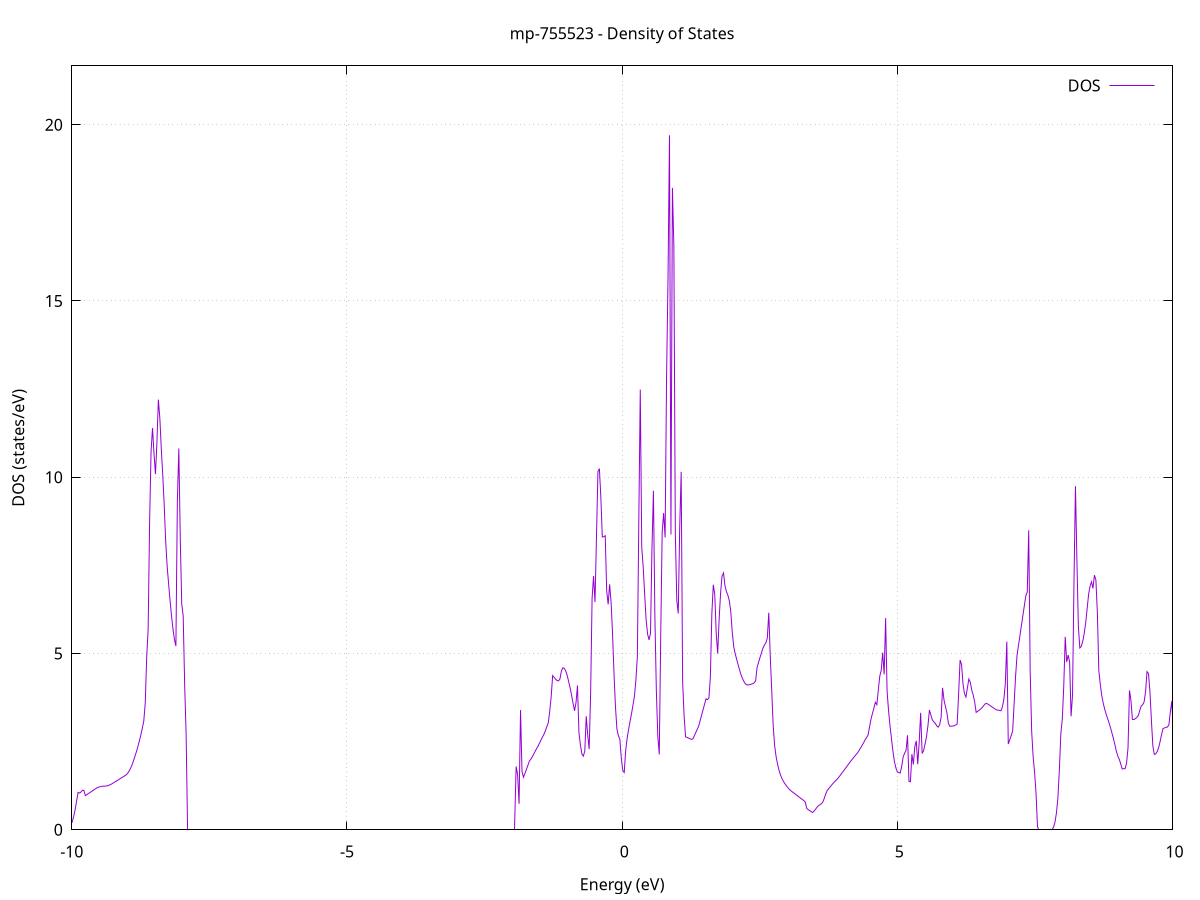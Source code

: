 set title 'mp-755523 - Density of States'
set xlabel 'Energy (eV)'
set ylabel 'DOS (states/eV)'
set grid
set xrange [-10:10]
set yrange [0:21.668]
set xzeroaxis lt -1
set terminal png size 800,600
set output 'mp-755523_dos_gnuplot.png'
plot '-' using 1:2 with lines title 'DOS'
-33.262700 0.000000
-33.236200 0.000000
-33.209600 0.000000
-33.183100 0.000000
-33.156600 0.000000
-33.130000 0.000000
-33.103500 0.000000
-33.077000 0.000000
-33.050400 0.000000
-33.023900 0.000000
-32.997400 0.000000
-32.970800 0.000000
-32.944300 0.000000
-32.917700 0.000000
-32.891200 0.000000
-32.864700 0.000000
-32.838100 0.000000
-32.811600 0.000000
-32.785100 0.000000
-32.758500 0.000000
-32.732000 0.000000
-32.705500 0.000000
-32.678900 0.000000
-32.652400 0.000000
-32.625900 0.000000
-32.599300 0.000000
-32.572800 0.000000
-32.546300 0.000000
-32.519700 0.000000
-32.493200 0.000000
-32.466700 0.000000
-32.440100 0.000000
-32.413600 0.000000
-32.387100 0.000000
-32.360500 0.000000
-32.334000 0.000000
-32.307500 0.000000
-32.280900 0.000000
-32.254400 0.000000
-32.227900 0.000000
-32.201300 0.000000
-32.174800 0.000000
-32.148300 0.000000
-32.121700 0.000000
-32.095200 0.000000
-32.068700 0.000000
-32.042100 0.000000
-32.015600 0.000000
-31.989100 0.000000
-31.962500 0.000000
-31.936000 0.000000
-31.909500 0.000000
-31.882900 0.000000
-31.856400 0.000000
-31.829900 0.000000
-31.803300 0.000000
-31.776800 0.000000
-31.750200 0.000000
-31.723700 0.000000
-31.697200 0.000000
-31.670600 0.000000
-31.644100 0.000000
-31.617600 0.000000
-31.591000 0.000000
-31.564500 0.000000
-31.538000 0.000000
-31.511400 0.000000
-31.484900 0.000000
-31.458400 0.000000
-31.431800 0.000000
-31.405300 0.000000
-31.378800 0.000000
-31.352200 0.000000
-31.325700 0.000000
-31.299200 0.000000
-31.272600 0.000000
-31.246100 0.000000
-31.219600 0.000000
-31.193000 0.000000
-31.166500 0.000000
-31.140000 0.000000
-31.113400 0.000000
-31.086900 0.000000
-31.060400 0.000000
-31.033800 0.000000
-31.007300 0.000000
-30.980800 0.000000
-30.954200 0.000000
-30.927700 0.000000
-30.901200 0.000000
-30.874600 0.000000
-30.848100 21.587700
-30.821600 38.315100
-30.795000 24.219000
-30.768500 16.536600
-30.742000 16.122500
-30.715400 25.016800
-30.688900 28.455800
-30.662300 59.322300
-30.635800 41.490000
-30.609300 31.909300
-30.582700 30.697200
-30.556200 49.742400
-30.529700 72.478400
-30.503100 0.000000
-30.476600 0.000000
-30.450100 0.000000
-30.423500 0.000000
-30.397000 0.000000
-30.370500 0.000000
-30.343900 0.000000
-30.317400 0.000000
-30.290900 0.000000
-30.264300 0.000000
-30.237800 0.000000
-30.211300 0.000000
-30.184700 0.000000
-30.158200 0.000000
-30.131700 0.000000
-30.105100 0.000000
-30.078600 0.000000
-30.052100 0.000000
-30.025500 0.000000
-29.999000 0.000000
-29.972500 0.000000
-29.945900 0.000000
-29.919400 0.000000
-29.892900 0.000000
-29.866300 0.000000
-29.839800 0.000000
-29.813300 0.000000
-29.786700 0.000000
-29.760200 0.000000
-29.733700 0.000000
-29.707100 0.000000
-29.680600 0.000000
-29.654100 0.000000
-29.627500 0.000000
-29.601000 0.000000
-29.574400 0.000000
-29.547900 0.000000
-29.521400 0.000000
-29.494800 0.000000
-29.468300 0.000000
-29.441800 0.000000
-29.415200 0.000000
-29.388700 0.000000
-29.362200 0.000000
-29.335600 0.000000
-29.309100 0.000000
-29.282600 0.000000
-29.256000 0.000000
-29.229500 0.000000
-29.203000 0.000000
-29.176400 0.000000
-29.149900 0.000000
-29.123400 0.000000
-29.096800 0.000000
-29.070300 0.000000
-29.043800 0.000000
-29.017200 0.000000
-28.990700 0.000000
-28.964200 0.000000
-28.937600 0.000000
-28.911100 0.000000
-28.884600 0.000000
-28.858000 0.000000
-28.831500 0.000000
-28.805000 0.000000
-28.778400 0.000000
-28.751900 0.000000
-28.725400 0.000000
-28.698800 0.000000
-28.672300 0.000000
-28.645800 0.000000
-28.619200 0.000000
-28.592700 0.000000
-28.566200 0.000000
-28.539600 0.000000
-28.513100 0.000000
-28.486500 0.000000
-28.460000 0.000000
-28.433500 0.000000
-28.406900 0.000000
-28.380400 0.000000
-28.353900 0.000000
-28.327300 0.000000
-28.300800 0.000000
-28.274300 0.000000
-28.247700 0.000000
-28.221200 0.000000
-28.194700 0.000000
-28.168100 0.000000
-28.141600 0.000000
-28.115100 0.000000
-28.088500 0.000000
-28.062000 0.000000
-28.035500 0.000000
-28.008900 0.000000
-27.982400 0.000000
-27.955900 0.000000
-27.929300 0.000000
-27.902800 0.000000
-27.876300 0.000000
-27.849700 0.000000
-27.823200 0.000000
-27.796700 0.000000
-27.770100 0.000000
-27.743600 0.000000
-27.717100 0.000000
-27.690500 0.000000
-27.664000 0.000000
-27.637500 0.000000
-27.610900 0.000000
-27.584400 0.000000
-27.557900 0.000000
-27.531300 0.000000
-27.504800 0.000000
-27.478300 0.000000
-27.451700 0.000000
-27.425200 0.000000
-27.398600 0.000000
-27.372100 0.000000
-27.345600 0.000000
-27.319000 0.000000
-27.292500 0.000000
-27.266000 0.000000
-27.239400 0.000000
-27.212900 0.000000
-27.186400 0.000000
-27.159800 0.000000
-27.133300 0.000000
-27.106800 0.000000
-27.080200 0.000000
-27.053700 0.000000
-27.027200 0.000000
-27.000600 0.000000
-26.974100 0.000000
-26.947600 0.000000
-26.921000 0.000000
-26.894500 0.000000
-26.868000 0.000000
-26.841400 0.000000
-26.814900 0.000000
-26.788400 0.000000
-26.761800 0.000000
-26.735300 0.000000
-26.708800 0.000000
-26.682200 0.000000
-26.655700 0.000000
-26.629200 0.000000
-26.602600 0.000000
-26.576100 0.000000
-26.549600 0.000000
-26.523000 0.000000
-26.496500 0.000000
-26.470000 0.000000
-26.443400 0.000000
-26.416900 0.000000
-26.390400 0.000000
-26.363800 0.000000
-26.337300 0.000000
-26.310800 0.000000
-26.284200 0.000000
-26.257700 0.000000
-26.231100 0.000000
-26.204600 0.000000
-26.178100 0.000000
-26.151500 0.000000
-26.125000 0.000000
-26.098500 0.000000
-26.071900 0.000000
-26.045400 0.000000
-26.018900 0.000000
-25.992300 0.000000
-25.965800 0.000000
-25.939300 0.000000
-25.912700 0.000000
-25.886200 0.000000
-25.859700 0.000000
-25.833100 0.000000
-25.806600 0.000000
-25.780100 0.000000
-25.753500 0.000000
-25.727000 0.000000
-25.700500 0.000000
-25.673900 0.000000
-25.647400 0.000000
-25.620900 0.000000
-25.594300 0.000000
-25.567800 0.000000
-25.541300 0.000000
-25.514700 0.000000
-25.488200 0.000000
-25.461700 0.000000
-25.435100 0.000000
-25.408600 0.000000
-25.382100 0.000000
-25.355500 0.000000
-25.329000 0.000000
-25.302500 0.000000
-25.275900 0.000000
-25.249400 0.000000
-25.222900 0.000000
-25.196300 0.000000
-25.169800 0.000000
-25.143200 0.000000
-25.116700 0.000000
-25.090200 0.000000
-25.063600 0.000000
-25.037100 0.000000
-25.010600 0.000000
-24.984000 0.000000
-24.957500 0.000000
-24.931000 0.000000
-24.904400 0.000000
-24.877900 0.000000
-24.851400 0.000000
-24.824800 0.000000
-24.798300 0.000000
-24.771800 0.000000
-24.745200 0.000000
-24.718700 0.000000
-24.692200 0.000000
-24.665600 0.000000
-24.639100 0.000000
-24.612600 0.000000
-24.586000 0.000000
-24.559500 0.000000
-24.533000 0.000000
-24.506400 0.000000
-24.479900 0.000000
-24.453400 0.000000
-24.426800 0.000000
-24.400300 0.000000
-24.373800 0.000000
-24.347200 0.000000
-24.320700 0.000000
-24.294200 0.000000
-24.267600 0.000000
-24.241100 0.000000
-24.214600 0.000000
-24.188000 0.000000
-24.161500 0.000000
-24.135000 0.000000
-24.108400 0.000000
-24.081900 0.000000
-24.055300 0.000000
-24.028800 0.000000
-24.002300 0.000000
-23.975700 0.000000
-23.949200 0.000000
-23.922700 0.000000
-23.896100 0.000000
-23.869600 0.000000
-23.843100 0.000000
-23.816500 0.000000
-23.790000 0.000000
-23.763500 0.000000
-23.736900 0.000000
-23.710400 0.000000
-23.683900 0.000000
-23.657300 0.000000
-23.630800 0.000000
-23.604300 0.000000
-23.577700 0.000000
-23.551200 0.000000
-23.524700 0.000000
-23.498100 0.000000
-23.471600 0.000000
-23.445100 0.000000
-23.418500 0.000000
-23.392000 0.000000
-23.365500 0.000000
-23.338900 0.000000
-23.312400 0.000000
-23.285900 0.000000
-23.259300 0.000000
-23.232800 0.000000
-23.206300 0.000000
-23.179700 0.000000
-23.153200 0.000000
-23.126700 0.000000
-23.100100 0.000000
-23.073600 0.000000
-23.047100 0.000000
-23.020500 0.000000
-22.994000 0.000000
-22.967400 0.000000
-22.940900 0.000000
-22.914400 0.000000
-22.887800 0.000000
-22.861300 0.000000
-22.834800 0.000000
-22.808200 0.000000
-22.781700 0.000000
-22.755200 0.000000
-22.728600 0.000000
-22.702100 0.000000
-22.675600 0.000000
-22.649000 0.000000
-22.622500 0.000000
-22.596000 0.000000
-22.569400 0.000000
-22.542900 0.000000
-22.516400 0.000000
-22.489800 0.000000
-22.463300 0.000000
-22.436800 0.000000
-22.410200 0.000000
-22.383700 0.000000
-22.357200 0.000000
-22.330600 0.000000
-22.304100 0.000000
-22.277600 0.000000
-22.251000 0.000000
-22.224500 0.000000
-22.198000 0.000000
-22.171400 0.000000
-22.144900 0.000000
-22.118400 0.000000
-22.091800 0.000000
-22.065300 0.000000
-22.038800 0.000000
-22.012200 0.000000
-21.985700 0.000000
-21.959200 0.000000
-21.932600 0.000000
-21.906100 0.000000
-21.879500 0.000000
-21.853000 0.000000
-21.826500 0.000000
-21.799900 0.000000
-21.773400 0.000000
-21.746900 0.000000
-21.720300 0.000000
-21.693800 0.000000
-21.667300 0.000000
-21.640700 0.000000
-21.614200 0.000000
-21.587700 0.000000
-21.561100 0.000000
-21.534600 0.000000
-21.508100 0.000000
-21.481500 0.000000
-21.455000 0.000000
-21.428500 0.000000
-21.401900 0.000000
-21.375400 0.000000
-21.348900 0.000000
-21.322300 0.000000
-21.295800 0.000000
-21.269300 0.000000
-21.242700 0.000000
-21.216200 0.000000
-21.189700 0.000000
-21.163100 0.000000
-21.136600 0.000000
-21.110100 0.000000
-21.083500 0.000000
-21.057000 0.000000
-21.030500 0.000000
-21.003900 0.000000
-20.977400 0.000000
-20.950900 0.000000
-20.924300 0.000000
-20.897800 0.000000
-20.871300 0.000000
-20.844700 0.000000
-20.818200 0.000000
-20.791600 0.000000
-20.765100 0.000000
-20.738600 0.000000
-20.712000 0.000000
-20.685500 0.000000
-20.659000 0.000000
-20.632400 0.000000
-20.605900 0.000000
-20.579400 0.000000
-20.552800 0.000000
-20.526300 0.000000
-20.499800 0.000000
-20.473200 0.000000
-20.446700 0.000000
-20.420200 0.000000
-20.393600 0.000000
-20.367100 0.000000
-20.340600 0.000000
-20.314000 0.000000
-20.287500 0.000000
-20.261000 0.000000
-20.234400 0.000000
-20.207900 0.000000
-20.181400 0.000000
-20.154800 0.000000
-20.128300 0.000000
-20.101800 0.000000
-20.075200 0.000000
-20.048700 0.000000
-20.022200 0.000000
-19.995600 0.000000
-19.969100 0.000000
-19.942600 0.000000
-19.916000 0.000000
-19.889500 0.000000
-19.863000 0.000000
-19.836400 0.000000
-19.809900 0.000000
-19.783400 0.000000
-19.756800 0.000000
-19.730300 0.000000
-19.703800 0.000000
-19.677200 0.000000
-19.650700 0.000000
-19.624100 0.000000
-19.597600 0.000000
-19.571100 0.000000
-19.544500 0.000000
-19.518000 0.000000
-19.491500 0.000000
-19.464900 0.000000
-19.438400 0.000000
-19.411900 0.000000
-19.385300 0.000000
-19.358800 0.000000
-19.332300 0.000000
-19.305700 0.000000
-19.279200 0.000000
-19.252700 0.000000
-19.226100 0.000000
-19.199600 0.000000
-19.173100 0.000000
-19.146500 0.000000
-19.120000 0.000000
-19.093500 0.000000
-19.066900 0.000000
-19.040400 0.000000
-19.013900 0.000000
-18.987300 0.000000
-18.960800 0.000000
-18.934300 0.000000
-18.907700 0.000000
-18.881200 0.000000
-18.854700 0.000000
-18.828100 0.000000
-18.801600 0.000000
-18.775100 0.000000
-18.748500 0.000000
-18.722000 0.000000
-18.695500 0.000000
-18.668900 0.000000
-18.642400 0.000000
-18.615900 0.000000
-18.589300 0.000000
-18.562800 0.000000
-18.536200 0.000000
-18.509700 0.000000
-18.483200 0.000000
-18.456600 0.000000
-18.430100 0.000000
-18.403600 0.000000
-18.377000 0.000000
-18.350500 0.000000
-18.324000 0.000000
-18.297400 0.000000
-18.270900 0.000000
-18.244400 0.000000
-18.217800 0.000000
-18.191300 0.000000
-18.164800 0.000000
-18.138200 0.000000
-18.111700 0.000000
-18.085200 0.000000
-18.058600 0.000000
-18.032100 0.000000
-18.005600 0.000000
-17.979000 0.000000
-17.952500 0.000000
-17.926000 0.000000
-17.899400 0.000000
-17.872900 0.000000
-17.846400 0.000000
-17.819800 0.000000
-17.793300 0.000000
-17.766800 0.000000
-17.740200 0.000000
-17.713700 0.000000
-17.687200 0.000000
-17.660600 0.000000
-17.634100 0.000000
-17.607600 0.000000
-17.581000 0.000000
-17.554500 0.000000
-17.528000 0.000000
-17.501400 0.000000
-17.474900 0.000000
-17.448300 0.000000
-17.421800 0.000000
-17.395300 0.000000
-17.368700 0.000000
-17.342200 0.000000
-17.315700 0.000000
-17.289100 0.000000
-17.262600 0.000000
-17.236100 0.000000
-17.209500 0.000000
-17.183000 0.000000
-17.156500 0.000000
-17.129900 0.000000
-17.103400 0.000000
-17.076900 0.000000
-17.050300 0.000000
-17.023800 0.000000
-16.997300 0.000000
-16.970700 0.000000
-16.944200 0.000000
-16.917700 0.000000
-16.891100 0.000000
-16.864600 0.000000
-16.838100 0.000000
-16.811500 0.000000
-16.785000 0.000000
-16.758500 0.000000
-16.731900 0.000000
-16.705400 0.000000
-16.678900 0.000000
-16.652300 0.000000
-16.625800 0.000000
-16.599300 0.000000
-16.572700 0.000000
-16.546200 0.000000
-16.519700 0.000000
-16.493100 0.000000
-16.466600 0.000000
-16.440100 0.000000
-16.413500 0.000000
-16.387000 0.000000
-16.360400 0.000000
-16.333900 0.000000
-16.307400 0.000000
-16.280800 0.000000
-16.254300 0.000000
-16.227800 0.000000
-16.201200 0.000000
-16.174700 0.000000
-16.148200 0.000000
-16.121600 0.000000
-16.095100 0.000000
-16.068600 0.000000
-16.042000 0.000000
-16.015500 0.000000
-15.989000 0.000000
-15.962400 0.000000
-15.935900 0.000000
-15.909400 0.000000
-15.882800 0.000000
-15.856300 0.000000
-15.829800 0.000000
-15.803200 0.000000
-15.776700 0.000000
-15.750200 0.000000
-15.723600 0.000000
-15.697100 0.000000
-15.670600 0.000000
-15.644000 0.000000
-15.617500 0.000000
-15.591000 0.000000
-15.564400 0.000000
-15.537900 0.000000
-15.511400 0.000000
-15.484800 0.000000
-15.458300 0.000000
-15.431800 0.000000
-15.405200 0.000000
-15.378700 0.000000
-15.352200 0.000000
-15.325600 0.000000
-15.299100 0.000000
-15.272500 0.000000
-15.246000 0.000000
-15.219500 0.000000
-15.192900 0.000000
-15.166400 0.000000
-15.139900 0.000000
-15.113300 0.000000
-15.086800 0.000000
-15.060300 0.000000
-15.033700 0.000000
-15.007200 0.000000
-14.980700 0.000000
-14.954100 0.000000
-14.927600 0.000000
-14.901100 0.000000
-14.874500 0.000000
-14.848000 0.000000
-14.821500 0.000000
-14.794900 0.000000
-14.768400 0.000000
-14.741900 0.000000
-14.715300 0.000000
-14.688800 0.000000
-14.662300 0.000000
-14.635700 0.000000
-14.609200 0.000000
-14.582700 0.000000
-14.556100 0.000000
-14.529600 0.000000
-14.503100 0.000000
-14.476500 0.000000
-14.450000 0.000000
-14.423500 0.000000
-14.396900 0.000000
-14.370400 0.000000
-14.343900 0.000000
-14.317300 0.000000
-14.290800 0.000000
-14.264300 0.000000
-14.237700 0.000000
-14.211200 0.000000
-14.184700 0.000000
-14.158100 0.000000
-14.131600 0.000000
-14.105000 0.000000
-14.078500 0.000000
-14.052000 0.000000
-14.025400 0.000000
-13.998900 0.000000
-13.972400 0.000000
-13.945800 0.000000
-13.919300 0.000000
-13.892800 0.000000
-13.866200 0.000000
-13.839700 0.000000
-13.813200 0.000000
-13.786600 0.000000
-13.760100 0.000000
-13.733600 0.000000
-13.707000 0.000000
-13.680500 0.000000
-13.654000 0.000000
-13.627400 0.000000
-13.600900 0.000000
-13.574400 0.000000
-13.547800 0.000000
-13.521300 0.000000
-13.494800 0.000000
-13.468200 0.000000
-13.441700 0.000000
-13.415200 0.000000
-13.388600 0.000000
-13.362100 0.000000
-13.335600 0.000000
-13.309000 0.000000
-13.282500 0.000000
-13.256000 0.000000
-13.229400 0.000000
-13.202900 0.000000
-13.176400 0.000000
-13.149800 0.000000
-13.123300 0.000000
-13.096800 0.000000
-13.070200 0.000000
-13.043700 0.000000
-13.017100 0.000000
-12.990600 0.000000
-12.964100 0.000000
-12.937500 0.000000
-12.911000 0.000000
-12.884500 0.000000
-12.857900 0.000000
-12.831400 0.000000
-12.804900 0.000000
-12.778300 0.000000
-12.751800 0.000000
-12.725300 0.000000
-12.698700 0.000000
-12.672200 0.000000
-12.645700 0.000000
-12.619100 0.000000
-12.592600 0.000000
-12.566100 0.000000
-12.539500 0.000000
-12.513000 0.000000
-12.486500 0.000000
-12.459900 0.000000
-12.433400 0.000000
-12.406900 0.000000
-12.380300 0.000000
-12.353800 0.000000
-12.327300 0.000000
-12.300700 0.000000
-12.274200 0.000000
-12.247700 0.000000
-12.221100 0.000000
-12.194600 0.000000
-12.168100 0.000000
-12.141500 0.000000
-12.115000 0.000000
-12.088500 0.000000
-12.061900 0.000000
-12.035400 0.000000
-12.008900 0.000000
-11.982300 0.000000
-11.955800 0.000000
-11.929200 0.000000
-11.902700 0.000000
-11.876200 0.000000
-11.849600 0.000000
-11.823100 0.000000
-11.796600 0.000000
-11.770000 0.000000
-11.743500 0.000000
-11.717000 0.000000
-11.690400 0.000000
-11.663900 0.000000
-11.637400 0.000000
-11.610800 0.000000
-11.584300 0.000000
-11.557800 0.000000
-11.531200 0.000000
-11.504700 0.000000
-11.478200 0.000000
-11.451600 0.000000
-11.425100 0.000000
-11.398600 0.000000
-11.372000 0.000000
-11.345500 0.000000
-11.319000 0.000000
-11.292400 0.000000
-11.265900 0.000000
-11.239400 0.000000
-11.212800 0.000000
-11.186300 0.000000
-11.159800 0.000000
-11.133200 0.000000
-11.106700 0.000000
-11.080200 0.000000
-11.053600 0.000000
-11.027100 0.000000
-11.000600 0.000000
-10.974000 0.000000
-10.947500 0.000000
-10.921000 0.000000
-10.894400 0.000000
-10.867900 0.000000
-10.841300 0.000000
-10.814800 0.000000
-10.788300 0.000000
-10.761700 0.000000
-10.735200 0.000000
-10.708700 0.000000
-10.682100 0.000000
-10.655600 0.000000
-10.629100 0.000000
-10.602500 0.000000
-10.576000 0.000000
-10.549500 0.000000
-10.522900 0.000000
-10.496400 0.000000
-10.469900 0.000000
-10.443300 0.000000
-10.416800 0.000000
-10.390300 0.000000
-10.363700 0.000000
-10.337200 0.000000
-10.310700 0.000000
-10.284100 0.000000
-10.257600 0.000000
-10.231100 0.000000
-10.204500 0.000000
-10.178000 0.000000
-10.151500 0.000000
-10.124900 0.000000
-10.098400 0.000000
-10.071900 0.000000
-10.045300 0.023500
-10.018800 0.106500
-9.992300 0.227000
-9.965700 0.377900
-9.939200 0.568900
-9.912700 0.812700
-9.886100 1.061200
-9.859600 1.039700
-9.833100 1.071000
-9.806500 1.122300
-9.780000 1.115000
-9.753400 0.969700
-9.726900 0.997400
-9.700400 1.025100
-9.673800 1.052800
-9.647300 1.080500
-9.620800 1.108200
-9.594200 1.136000
-9.567700 1.163700
-9.541200 1.189600
-9.514600 1.207800
-9.488100 1.221200
-9.461600 1.231100
-9.435000 1.236500
-9.408500 1.236100
-9.382000 1.239000
-9.355400 1.248100
-9.328900 1.261100
-9.302400 1.277500
-9.275800 1.299300
-9.249300 1.325200
-9.222800 1.351100
-9.196200 1.376900
-9.169700 1.402800
-9.143200 1.428700
-9.116600 1.454700
-9.090100 1.480600
-9.063600 1.506500
-9.037000 1.532400
-9.010500 1.558300
-8.984000 1.603500
-8.957400 1.670600
-8.930900 1.748500
-8.904400 1.843200
-8.877800 1.965800
-8.851300 2.089800
-8.824800 2.219600
-8.798200 2.365500
-8.771700 2.522400
-8.745200 2.690800
-8.718600 2.885600
-8.692100 3.082600
-8.665500 3.592900
-8.639000 4.903100
-8.612500 5.688600
-8.585900 8.730500
-8.559400 10.739700
-8.532900 11.398000
-8.506300 10.672200
-8.479800 10.085900
-8.453300 10.979300
-8.426700 12.201700
-8.400200 11.679000
-8.373700 10.799800
-8.347100 10.059900
-8.320600 9.210900
-8.294100 8.187600
-8.267500 7.475000
-8.241000 6.982700
-8.214500 6.509900
-8.187900 6.063300
-8.161400 5.696000
-8.134900 5.397400
-8.108300 5.210500
-8.081800 9.307000
-8.055300 10.818000
-8.028700 8.228900
-8.002200 6.410900
-7.975700 6.057300
-7.949100 4.117300
-7.922600 2.698200
-7.896100 0.002600
-7.869500 0.000000
-7.843000 0.000000
-7.816500 0.000000
-7.789900 0.000000
-7.763400 0.000000
-7.736900 0.000000
-7.710300 0.000000
-7.683800 0.000000
-7.657300 0.000000
-7.630700 0.000000
-7.604200 0.000000
-7.577700 0.000000
-7.551100 0.000000
-7.524600 0.000000
-7.498000 0.000000
-7.471500 0.000000
-7.445000 0.000000
-7.418400 0.000000
-7.391900 0.000000
-7.365400 0.000000
-7.338800 0.000000
-7.312300 0.000000
-7.285800 0.000000
-7.259200 0.000000
-7.232700 0.000000
-7.206200 0.000000
-7.179600 0.000000
-7.153100 0.000000
-7.126600 0.000000
-7.100000 0.000000
-7.073500 0.000000
-7.047000 0.000000
-7.020400 0.000000
-6.993900 0.000000
-6.967400 0.000000
-6.940800 0.000000
-6.914300 0.000000
-6.887800 0.000000
-6.861200 0.000000
-6.834700 0.000000
-6.808200 0.000000
-6.781600 0.000000
-6.755100 0.000000
-6.728600 0.000000
-6.702000 0.000000
-6.675500 0.000000
-6.649000 0.000000
-6.622400 0.000000
-6.595900 0.000000
-6.569400 0.000000
-6.542800 0.000000
-6.516300 0.000000
-6.489800 0.000000
-6.463200 0.000000
-6.436700 0.000000
-6.410100 0.000000
-6.383600 0.000000
-6.357100 0.000000
-6.330500 0.000000
-6.304000 0.000000
-6.277500 0.000000
-6.250900 0.000000
-6.224400 0.000000
-6.197900 0.000000
-6.171300 0.000000
-6.144800 0.000000
-6.118300 0.000000
-6.091700 0.000000
-6.065200 0.000000
-6.038700 0.000000
-6.012100 0.000000
-5.985600 0.000000
-5.959100 0.000000
-5.932500 0.000000
-5.906000 0.000000
-5.879500 0.000000
-5.852900 0.000000
-5.826400 0.000000
-5.799900 0.000000
-5.773300 0.000000
-5.746800 0.000000
-5.720300 0.000000
-5.693700 0.000000
-5.667200 0.000000
-5.640700 0.000000
-5.614100 0.000000
-5.587600 0.000000
-5.561100 0.000000
-5.534500 0.000000
-5.508000 0.000000
-5.481500 0.000000
-5.454900 0.000000
-5.428400 0.000000
-5.401900 0.000000
-5.375300 0.000000
-5.348800 0.000000
-5.322200 0.000000
-5.295700 0.000000
-5.269200 0.000000
-5.242600 0.000000
-5.216100 0.000000
-5.189600 0.000000
-5.163000 0.000000
-5.136500 0.000000
-5.110000 0.000000
-5.083400 0.000000
-5.056900 0.000000
-5.030400 0.000000
-5.003800 0.000000
-4.977300 0.000000
-4.950800 0.000000
-4.924200 0.000000
-4.897700 0.000000
-4.871200 0.000000
-4.844600 0.000000
-4.818100 0.000000
-4.791600 0.000000
-4.765000 0.000000
-4.738500 0.000000
-4.712000 0.000000
-4.685400 0.000000
-4.658900 0.000000
-4.632400 0.000000
-4.605800 0.000000
-4.579300 0.000000
-4.552800 0.000000
-4.526200 0.000000
-4.499700 0.000000
-4.473200 0.000000
-4.446600 0.000000
-4.420100 0.000000
-4.393600 0.000000
-4.367000 0.000000
-4.340500 0.000000
-4.314000 0.000000
-4.287400 0.000000
-4.260900 0.000000
-4.234300 0.000000
-4.207800 0.000000
-4.181300 0.000000
-4.154700 0.000000
-4.128200 0.000000
-4.101700 0.000000
-4.075100 0.000000
-4.048600 0.000000
-4.022100 0.000000
-3.995500 0.000000
-3.969000 0.000000
-3.942500 0.000000
-3.915900 0.000000
-3.889400 0.000000
-3.862900 0.000000
-3.836300 0.000000
-3.809800 0.000000
-3.783300 0.000000
-3.756700 0.000000
-3.730200 0.000000
-3.703700 0.000000
-3.677100 0.000000
-3.650600 0.000000
-3.624100 0.000000
-3.597500 0.000000
-3.571000 0.000000
-3.544500 0.000000
-3.517900 0.000000
-3.491400 0.000000
-3.464900 0.000000
-3.438300 0.000000
-3.411800 0.000000
-3.385300 0.000000
-3.358700 0.000000
-3.332200 0.000000
-3.305700 0.000000
-3.279100 0.000000
-3.252600 0.000000
-3.226100 0.000000
-3.199500 0.000000
-3.173000 0.000000
-3.146400 0.000000
-3.119900 0.000000
-3.093400 0.000000
-3.066800 0.000000
-3.040300 0.000000
-3.013800 0.000000
-2.987200 0.000000
-2.960700 0.000000
-2.934200 0.000000
-2.907600 0.000000
-2.881100 0.000000
-2.854600 0.000000
-2.828000 0.000000
-2.801500 0.000000
-2.775000 0.000000
-2.748400 0.000000
-2.721900 0.000000
-2.695400 0.000000
-2.668800 0.000000
-2.642300 0.000000
-2.615800 0.000000
-2.589200 0.000000
-2.562700 0.000000
-2.536200 0.000000
-2.509600 0.000000
-2.483100 0.000000
-2.456600 0.000000
-2.430000 0.000000
-2.403500 0.000000
-2.377000 0.000000
-2.350400 0.000000
-2.323900 0.000000
-2.297400 0.000000
-2.270800 0.000000
-2.244300 0.000000
-2.217800 0.000000
-2.191200 0.000000
-2.164700 0.000000
-2.138200 0.000000
-2.111600 0.000000
-2.085100 0.000000
-2.058500 0.000000
-2.032000 0.000000
-2.005500 0.000000
-1.978900 0.000000
-1.952400 0.000000
-1.925900 1.795200
-1.899300 1.561400
-1.872800 0.736600
-1.846300 3.395700
-1.819700 1.661100
-1.793200 1.491000
-1.766700 1.596400
-1.740100 1.707800
-1.713600 1.824100
-1.687100 1.945200
-1.660500 1.997900
-1.634000 2.067000
-1.607500 2.146400
-1.580900 2.224200
-1.554400 2.300200
-1.527900 2.373400
-1.501300 2.456900
-1.474800 2.543600
-1.448300 2.628100
-1.421700 2.707300
-1.395200 2.806300
-1.368700 2.922400
-1.342100 3.034700
-1.315600 3.364100
-1.289100 3.783500
-1.262500 4.373800
-1.236000 4.324700
-1.209500 4.272600
-1.182900 4.234000
-1.156400 4.223500
-1.129900 4.280600
-1.103300 4.506900
-1.076800 4.595900
-1.050300 4.575500
-1.023700 4.501400
-0.997200 4.373400
-0.970700 4.194600
-0.944100 4.021600
-0.917600 3.803400
-0.891000 3.575600
-0.864500 3.374200
-0.838000 3.611300
-0.811400 4.092000
-0.784900 2.757400
-0.758400 2.404700
-0.731800 2.149900
-0.705300 2.088600
-0.678800 2.233600
-0.652200 3.219900
-0.625700 2.689800
-0.599200 2.288100
-0.572600 3.871300
-0.546100 6.570000
-0.519600 7.195500
-0.493000 6.457100
-0.466500 8.298400
-0.440000 10.157300
-0.413400 10.245300
-0.386900 9.425500
-0.360400 8.303100
-0.333800 8.313000
-0.307300 8.340100
-0.280800 6.775700
-0.254200 6.394800
-0.227700 6.960500
-0.201200 6.455800
-0.174600 5.569000
-0.148100 4.445700
-0.121600 3.492900
-0.095000 2.861100
-0.068500 2.670800
-0.042000 2.571900
-0.015400 2.036200
0.011100 1.681700
0.037600 1.625200
0.064200 2.247200
0.090700 2.601300
0.117200 2.843900
0.143800 3.076300
0.170300 3.291800
0.196900 3.537800
0.223400 3.782700
0.249900 4.250900
0.276500 4.910700
0.303000 8.800800
0.329500 12.485900
0.356100 8.017100
0.382600 7.450700
0.409100 6.687600
0.435700 5.956600
0.462200 5.552600
0.488700 5.386800
0.515300 5.571500
0.541800 7.978300
0.568300 9.618200
0.594900 6.031600
0.621400 3.954900
0.647900 2.652900
0.674500 2.136300
0.701000 5.491400
0.727500 8.445500
0.754100 8.985400
0.780600 8.293400
0.807100 12.817400
0.833700 15.678400
0.860200 19.697900
0.886700 8.374800
0.913300 18.209300
0.939800 16.556200
0.966300 8.416300
0.992900 6.512100
1.019400 6.135600
1.045900 8.567300
1.072500 10.151500
1.099000 4.207900
1.125500 3.233300
1.152100 2.640300
1.178600 2.619000
1.205100 2.601000
1.231700 2.583100
1.258200 2.565100
1.284800 2.575000
1.311300 2.666700
1.337800 2.758300
1.364400 2.850000
1.390900 2.944400
1.417400 3.097200
1.444000 3.250700
1.470500 3.404800
1.497000 3.559400
1.523600 3.714600
1.550100 3.690900
1.576600 3.737700
1.603200 4.335100
1.629700 6.116300
1.656200 6.949800
1.682800 6.678500
1.709300 5.579700
1.735800 4.999100
1.762400 5.972400
1.788900 6.721300
1.815400 7.195300
1.842000 7.284500
1.868500 6.924000
1.895000 6.755300
1.921600 6.652100
1.948100 6.487600
1.974600 6.173200
2.001200 5.593700
2.027700 5.193200
2.054200 4.996000
2.080800 4.834700
2.107300 4.682900
2.133800 4.533300
2.160400 4.394800
2.186900 4.287500
2.213400 4.204300
2.240000 4.137700
2.266500 4.108400
2.293000 4.109200
2.319600 4.119900
2.346100 4.130700
2.372700 4.143100
2.399200 4.167000
2.425700 4.225600
2.452300 4.610000
2.478800 4.750200
2.505300 4.888400
2.531900 5.023800
2.558400 5.152300
2.584900 5.239700
2.611500 5.304800
2.638000 5.438400
2.664500 6.158500
2.691100 4.936600
2.717600 3.966600
2.744100 2.970800
2.770700 2.385300
2.797200 2.077800
2.823700 1.866600
2.850300 1.689400
2.876800 1.553000
2.903300 1.454400
2.929900 1.375600
2.956400 1.309200
2.982900 1.250900
3.009500 1.199500
3.036000 1.150200
3.062500 1.111400
3.089100 1.079200
3.115600 1.047400
3.142100 1.015600
3.168700 0.984000
3.195200 0.952400
3.221700 0.921000
3.248300 0.889600
3.274800 0.858300
3.301300 0.829200
3.327900 0.786700
3.354400 0.601100
3.380900 0.572600
3.407500 0.544000
3.434000 0.515500
3.460600 0.489300
3.487100 0.531500
3.513600 0.580000
3.540200 0.638500
3.566700 0.680300
3.593200 0.710600
3.619800 0.739000
3.646300 0.787000
3.672800 0.891200
3.699400 1.017400
3.725900 1.112900
3.752400 1.166100
3.779000 1.216900
3.805500 1.266500
3.832000 1.316000
3.858600 1.361600
3.885100 1.402100
3.911600 1.443200
3.938200 1.493500
3.964700 1.550100
3.991200 1.605400
4.017800 1.660800
4.044300 1.716200
4.070800 1.771600
4.097400 1.827100
4.123900 1.882600
4.150400 1.937900
4.177000 1.991500
4.203500 2.043700
4.230000 2.094900
4.256600 2.143900
4.283100 2.194500
4.309600 2.261900
4.336200 2.331400
4.362700 2.401300
4.389200 2.473900
4.415800 2.552200
4.442300 2.617100
4.468800 2.691900
4.495400 2.920100
4.521900 3.136400
4.548400 3.301800
4.575000 3.452100
4.601500 3.616700
4.628100 3.547400
4.654600 3.965100
4.681100 4.357100
4.707700 4.521400
4.734200 5.025100
4.760700 4.408600
4.787300 6.002500
4.813800 3.934500
4.840300 3.383300
4.866900 2.954000
4.893400 2.592500
4.919900 2.231900
4.946500 1.944200
4.973000 1.759300
4.999500 1.647000
5.026100 1.620800
5.052600 1.610100
5.079100 1.791200
5.105700 2.065400
5.132200 2.170800
5.158700 2.251800
5.185300 2.680900
5.211800 1.374800
5.238300 1.361000
5.264900 2.145700
5.291400 1.852000
5.317900 2.360500
5.344500 2.523300
5.371000 1.860300
5.397500 2.487300
5.424100 3.317500
5.450600 2.163900
5.477100 2.243400
5.503700 2.431100
5.530200 2.643300
5.556700 2.955200
5.583300 3.395500
5.609800 3.255700
5.636300 3.119100
5.662900 3.059000
5.689400 3.019500
5.716000 2.945500
5.742500 2.910400
5.769000 2.977800
5.795600 3.190100
5.822100 4.026600
5.848600 3.675900
5.875200 3.493700
5.901700 3.314000
5.928200 3.016800
5.954800 2.935500
5.981300 2.938300
6.007800 2.942300
6.034400 2.949700
6.060900 2.972900
6.087400 2.999500
6.114000 3.861200
6.140500 4.815000
6.167000 4.689000
6.193600 4.130000
6.220100 3.863200
6.246600 3.765100
6.273200 4.020800
6.299700 4.276200
6.326200 4.184900
6.352800 3.960600
6.379300 3.816400
6.405800 3.622600
6.432400 3.328800
6.458900 3.359300
6.485400 3.389800
6.512000 3.422500
6.538500 3.461500
6.565000 3.513000
6.591600 3.565500
6.618100 3.585900
6.644600 3.566300
6.671200 3.537900
6.697700 3.509100
6.724200 3.480700
6.750800 3.452900
6.777300 3.425700
6.803900 3.398900
6.830400 3.394600
6.856900 3.386400
6.883500 3.375600
6.910000 3.488500
6.936500 3.710400
6.963100 4.156400
6.989600 5.335600
7.016100 2.432100
7.042700 2.549000
7.069200 2.674100
7.095700 2.804000
7.122300 3.578900
7.148800 4.351500
7.175300 4.951400
7.201900 5.232300
7.228400 5.512900
7.254900 5.793400
7.281500 6.073700
7.308000 6.353800
7.334500 6.633700
7.361100 6.746100
7.387600 8.494900
7.414100 4.483800
7.440700 2.807300
7.467200 2.080700
7.493700 1.635100
7.520300 1.041500
7.546800 0.098000
7.573300 0.000000
7.599900 0.000000
7.626400 0.000000
7.652900 0.000000
7.679500 0.000000
7.706000 0.000000
7.732500 0.000000
7.759100 0.000000
7.785600 0.000000
7.812100 0.005700
7.838700 0.076000
7.865200 0.217700
7.891800 0.484100
7.918300 0.913900
7.944800 1.710100
7.971400 2.739200
7.997900 3.135000
8.024400 4.087200
8.051000 5.473900
8.077500 4.757800
8.104000 4.955700
8.130600 4.763500
8.157100 3.218900
8.183600 3.824300
8.210200 7.049700
8.236700 9.744800
8.263200 7.639000
8.289800 5.760600
8.316300 5.158000
8.342800 5.201800
8.369400 5.349000
8.395900 5.568200
8.422400 5.866300
8.449000 6.268100
8.475500 6.675700
8.502000 6.908100
8.528600 7.032700
8.555100 6.847700
8.581600 7.223400
8.608200 7.084500
8.634700 6.170500
8.661200 4.513400
8.687800 4.126200
8.714300 3.812100
8.740800 3.592700
8.767400 3.424600
8.793900 3.283700
8.820400 3.159400
8.847000 3.033100
8.873500 2.894700
8.900000 2.743900
8.926600 2.587700
8.953100 2.413500
8.979700 2.228500
9.006200 2.091100
9.032700 2.001600
9.059300 1.869500
9.085800 1.725900
9.112300 1.731900
9.138900 1.735400
9.165400 1.892200
9.191900 2.325800
9.218500 3.954100
9.245000 3.669400
9.271500 3.132100
9.298100 3.125200
9.324600 3.153400
9.351100 3.186300
9.377700 3.240500
9.404200 3.373800
9.430700 3.511600
9.457300 3.545900
9.483800 3.624700
9.510300 3.909700
9.536900 4.486100
9.563400 4.433900
9.589900 3.925200
9.616500 3.114000
9.643000 2.383200
9.669500 2.137000
9.696100 2.155900
9.722600 2.219600
9.749100 2.336200
9.775700 2.508300
9.802200 2.705900
9.828700 2.872800
9.855300 2.888600
9.881800 2.907000
9.908300 2.913700
9.934900 2.981800
9.961400 3.352200
9.987900 3.651200
10.014500 2.753900
10.041000 1.738000
10.067600 1.167800
10.094100 0.914600
10.120600 0.848200
10.147200 0.877100
10.173700 0.970600
10.200200 1.103100
10.226800 1.233900
10.253300 1.366500
10.279800 1.494700
10.306400 1.605500
10.332900 1.696000
10.359400 1.791700
10.386000 1.884700
10.412500 1.978000
10.439000 2.075800
10.465600 2.177000
10.492100 2.280300
10.518600 2.381800
10.545200 2.485000
10.571700 2.591200
10.598200 2.714400
10.624800 2.966800
10.651300 3.381500
10.677800 3.777200
10.704400 3.910900
10.730900 3.887000
10.757400 3.789400
10.784000 3.835100
10.810500 3.864400
10.837000 3.872500
10.863600 3.898600
10.890100 3.929200
10.916600 3.943200
10.943200 3.945100
10.969700 4.035700
10.996200 4.240300
11.022800 4.758100
11.049300 4.828700
11.075800 5.015400
11.102400 5.706600
11.128900 6.280700
11.155400 6.558000
11.182000 6.183200
11.208500 6.091000
11.235100 5.960200
11.261600 5.691500
11.288100 5.411000
11.314700 5.208300
11.341200 5.201300
11.367700 5.152300
11.394300 5.677200
11.420800 4.481900
11.447300 3.695900
11.473900 3.674400
11.500400 4.043300
11.526900 4.339600
11.553500 4.722200
11.580000 4.421600
11.606500 4.299300
11.633100 4.228800
11.659600 4.122100
11.686100 3.992700
11.712700 3.812100
11.739200 3.705000
11.765700 3.577800
11.792300 2.986400
11.818800 2.668500
11.845300 2.698200
11.871900 2.725500
11.898400 2.764700
11.924900 2.813900
11.951500 2.876100
11.978000 2.989300
12.004500 3.218000
12.031100 3.531700
12.057600 3.904600
12.084100 4.087700
12.110700 4.065800
12.137200 3.289000
12.163700 3.494300
12.190300 2.804200
12.216800 2.477400
12.243300 2.596100
12.269900 2.756000
12.296400 2.662600
12.323000 2.175700
12.349500 1.529900
12.376000 1.311300
12.402600 1.425300
12.429100 1.579100
12.455600 1.708300
12.482200 1.869600
12.508700 2.062900
12.535200 2.340000
12.561800 3.754100
12.588300 3.616300
12.614800 4.086300
12.641400 4.232900
12.667900 4.154800
12.694400 4.328800
12.721000 4.235800
12.747500 3.737100
12.774000 3.459300
12.800600 3.386500
12.827100 3.243800
12.853600 3.101500
12.880200 2.994100
12.906700 2.913000
12.933200 2.885500
12.959800 2.956800
12.986300 3.136500
13.012800 3.460700
13.039400 4.220500
13.065900 4.796500
13.092400 5.038700
13.119000 5.340200
13.145500 5.156500
13.172000 4.893900
13.198600 4.600600
13.225100 4.627600
13.251600 4.798100
13.278200 4.432200
13.304700 4.360200
13.331200 3.973700
13.357800 3.752900
13.384300 3.866900
13.410900 3.925800
13.437400 4.126300
13.463900 4.003800
13.490500 3.947700
13.517000 3.919100
13.543500 3.886000
13.570100 3.972300
13.596600 4.088800
13.623100 4.376200
13.649700 4.632600
13.676200 4.785100
13.702700 4.802900
13.729300 5.002400
13.755800 4.956600
13.782300 5.108500
13.808900 5.407300
13.835400 5.295200
13.861900 5.324200
13.888500 5.435200
13.915000 5.426800
13.941500 5.807700
13.968100 5.836700
13.994600 5.715600
14.021100 5.566800
14.047700 5.337300
14.074200 5.282200
14.100700 5.186200
14.127300 5.182100
14.153800 5.388700
14.180300 5.588100
14.206900 5.553500
14.233400 5.503500
14.259900 5.422100
14.286500 5.939100
14.313000 5.092500
14.339500 4.672500
14.366100 4.070200
14.392600 3.810800
14.419100 3.668200
14.445700 3.522600
14.472200 3.359700
14.498800 3.129800
14.525300 3.332800
14.551800 3.397000
14.578400 3.317500
14.604900 3.645600
14.631400 4.418700
14.658000 6.094800
14.684500 6.537600
14.711000 7.021600
14.737600 7.359800
14.764100 7.546300
14.790600 6.974800
14.817200 6.168600
14.843700 5.600000
14.870200 5.009900
14.896800 4.429100
14.923300 3.916600
14.949800 3.492000
14.976400 3.581000
15.002900 3.711700
15.029400 3.973800
15.056000 3.967600
15.082500 3.964900
15.109000 4.045600
15.135600 4.197000
15.162100 4.442000
15.188600 5.018600
15.215200 5.619000
15.241700 6.136500
15.268200 6.679400
15.294800 7.895800
15.321300 6.792100
15.347800 5.476300
15.374400 4.293900
15.400900 3.872700
15.427400 3.696500
15.454000 3.595700
15.480500 3.532800
15.507000 3.648500
15.533600 3.959800
15.560100 4.741200
15.586700 5.375500
15.613200 5.761000
15.639700 6.289600
15.666300 6.396200
15.692800 5.773300
15.719300 5.380000
15.745900 5.217800
15.772400 5.303700
15.798900 5.302700
15.825500 5.242400
15.852000 5.443200
15.878500 5.530700
15.905100 7.294300
15.931600 8.637400
15.958100 10.388200
15.984700 9.522400
16.011200 11.623600
16.037700 93.623000
16.064300 29.412300
16.090800 14.221500
16.117300 8.754300
16.143900 6.095500
16.170400 5.737400
16.196900 6.095400
16.223500 6.377400
16.250000 6.669500
16.276500 6.849000
16.303100 6.560600
16.329600 6.179200
16.356100 5.581800
16.382700 4.781500
16.409200 4.027500
16.435700 3.527700
16.462300 3.202400
16.488800 2.982500
16.515300 2.801000
16.541900 2.652900
16.568400 2.516600
16.594900 2.426600
16.621500 2.390500
16.648000 2.387400
16.674500 2.153200
16.701100 1.911200
16.727600 1.794900
16.754200 1.556900
16.780700 1.399400
16.807200 1.153600
16.833800 0.942200
16.860300 0.908900
16.886800 0.878000
16.913400 0.843600
16.939900 0.806300
16.966400 0.771100
16.993000 0.737500
17.019500 0.705400
17.046000 0.675000
17.072600 0.646700
17.099100 0.594700
17.125600 0.487700
17.152200 0.316700
17.178700 0.205600
17.205200 0.146300
17.231800 0.101200
17.258300 0.064000
17.284800 0.034700
17.311400 0.015700
17.337900 0.006100
17.364400 0.001300
17.391000 0.000100
17.417500 0.000000
17.444000 0.000000
17.470600 0.000000
17.497100 0.000000
17.523600 0.000000
17.550200 0.000000
17.576700 0.000000
17.603200 0.000000
17.629800 0.000000
17.656300 0.000000
17.682800 0.000000
17.709400 0.000000
17.735900 0.000000
17.762400 0.000000
17.789000 0.000000
17.815500 0.000000
17.842100 0.000000
17.868600 0.000000
17.895100 0.000000
17.921700 0.000000
17.948200 0.000000
17.974700 0.000000
18.001300 0.000000
18.027800 0.000000
18.054300 0.000000
18.080900 0.000000
18.107400 0.000000
18.133900 0.000000
18.160500 0.000000
18.187000 0.000000
18.213500 0.000000
18.240100 0.000000
18.266600 0.000000
18.293100 0.000000
18.319700 0.000000
18.346200 0.000000
18.372700 0.000000
18.399300 0.000000
18.425800 0.000000
18.452300 0.000000
18.478900 0.000000
18.505400 0.000000
18.531900 0.000000
18.558500 0.000000
18.585000 0.000000
18.611500 0.000000
18.638100 0.000000
18.664600 0.000000
18.691100 0.000000
18.717700 0.000000
18.744200 0.000000
18.770700 0.000000
18.797300 0.000000
18.823800 0.000000
18.850300 0.000000
18.876900 0.000000
18.903400 0.000000
18.930000 0.000000
18.956500 0.000000
18.983000 0.000000
19.009600 0.000000
19.036100 0.000000
19.062600 0.000000
19.089200 0.000000
19.115700 0.000000
19.142200 0.000000
19.168800 0.000000
19.195300 0.000000
19.221800 0.000000
19.248400 0.000000
19.274900 0.000000
19.301400 0.000000
19.328000 0.000000
19.354500 0.000000
19.381000 0.000000
19.407600 0.000000
19.434100 0.000000
19.460600 0.000000
19.487200 0.000000
19.513700 0.000000
19.540200 0.000000
19.566800 0.000000
19.593300 0.000000
19.619800 0.000000
19.646400 0.000000
19.672900 0.000000
19.699400 0.000000
19.726000 0.000000
19.752500 0.000000
19.779000 0.000000
19.805600 0.000000
e
